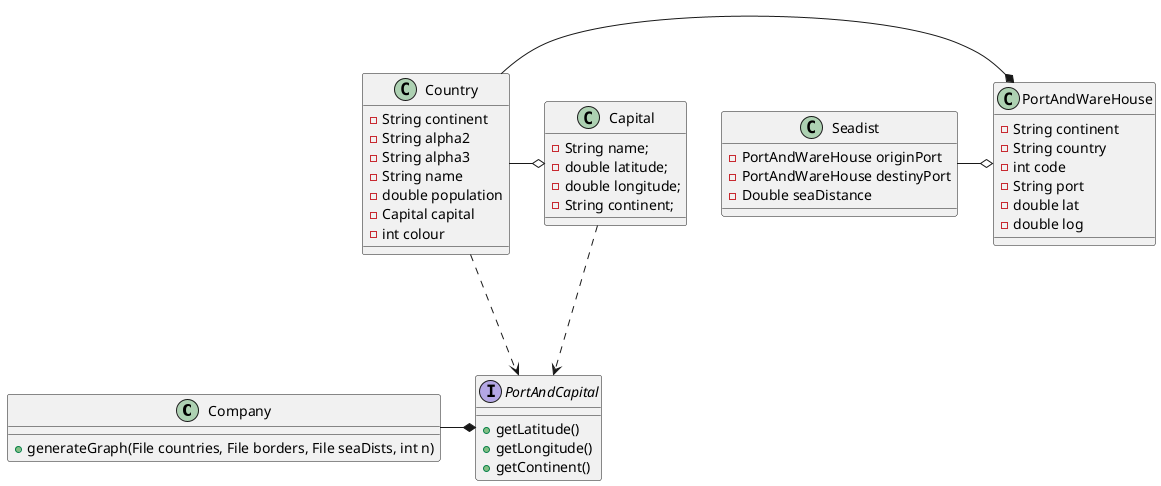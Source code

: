 @startuml
'https://plantuml.com/class-diagram


class Company {
+generateGraph(File countries, File borders, File seaDists, int n)
}

class Country{
-String continent
-String alpha2
-String alpha3
-String name
-double population
-Capital capital
-int colour
}

class PortAndWareHouse{
-String continent
-String country
-int code
-String port
-double lat
-double log
}

class Capital{
-String name;
-double latitude;
-double longitude;
-String continent;
}

class Seadist{
-PortAndWareHouse originPort
-PortAndWareHouse destinyPort
-Double seaDistance
}

interface PortAndCapital {
+getLatitude()
+getLongitude()
+getContinent()
}

Capital -.-> PortAndCapital
Country -.-> PortAndCapital
Country -o Capital
Company -* PortAndCapital
Seadist -o PortAndWareHouse
Country -* PortAndWareHouse


@enduml